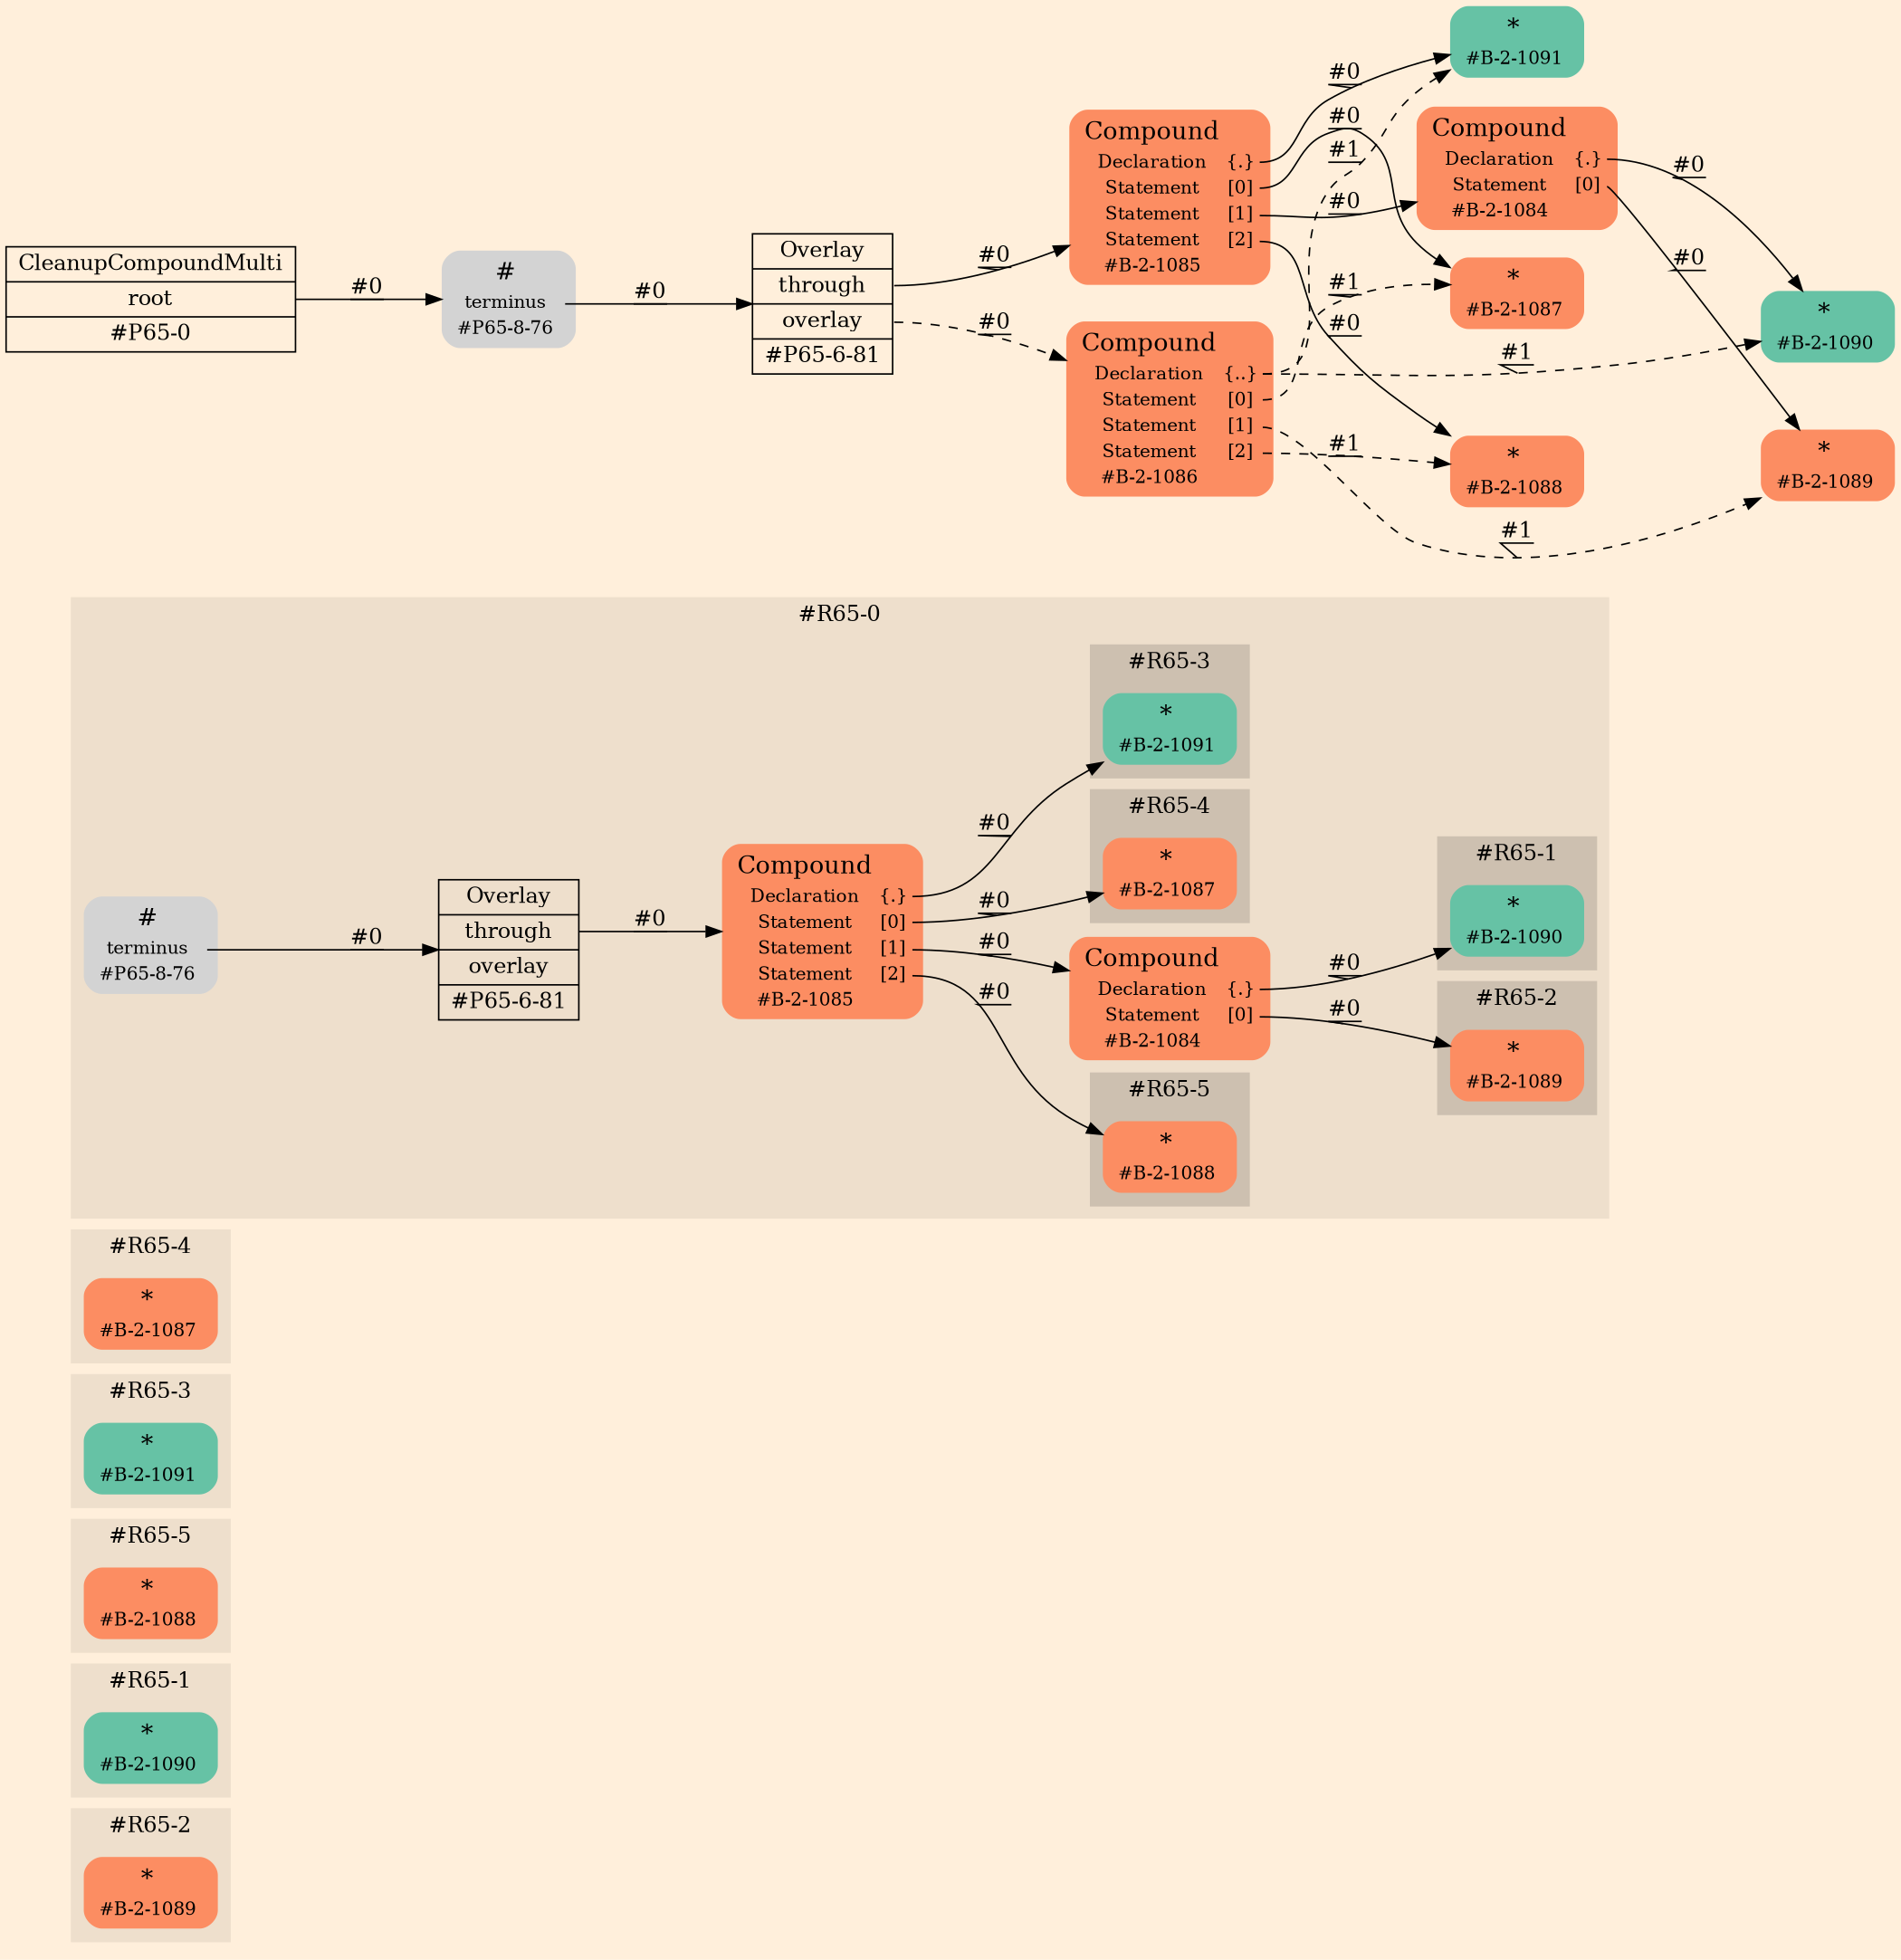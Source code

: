digraph Inferno {
graph [
rankdir = "LR"
ranksep = 1.0
size = "14,20"
bgcolor = antiquewhite1
color = black
fontcolor = black
];
node [
];
subgraph "cluster#R65-2" {
label = "#R65-2"
style = "filled"
color = antiquewhite2
"#R65-2/#B-2-1089" [
shape = "plaintext"
fillcolor = "/set28/2"
label = <<TABLE BORDER="0" CELLBORDER="0" CELLSPACING="0">
 <TR>
  <TD><FONT POINT-SIZE="16.0">*</FONT></TD>
  <TD></TD>
 </TR>
 <TR>
  <TD>#B-2-1089</TD>
  <TD PORT="port0"></TD>
 </TR>
</TABLE>>
style = "rounded,filled"
fontsize = "12"
];
}
subgraph "cluster#R65-1" {
label = "#R65-1"
style = "filled"
color = antiquewhite2
"#R65-1/#B-2-1090" [
shape = "plaintext"
fillcolor = "/set28/1"
label = <<TABLE BORDER="0" CELLBORDER="0" CELLSPACING="0">
 <TR>
  <TD><FONT POINT-SIZE="16.0">*</FONT></TD>
  <TD></TD>
 </TR>
 <TR>
  <TD>#B-2-1090</TD>
  <TD PORT="port0"></TD>
 </TR>
</TABLE>>
style = "rounded,filled"
fontsize = "12"
];
}
subgraph "cluster#R65-5" {
label = "#R65-5"
style = "filled"
color = antiquewhite2
"#R65-5/#B-2-1088" [
shape = "plaintext"
fillcolor = "/set28/2"
label = <<TABLE BORDER="0" CELLBORDER="0" CELLSPACING="0">
 <TR>
  <TD><FONT POINT-SIZE="16.0">*</FONT></TD>
  <TD></TD>
 </TR>
 <TR>
  <TD>#B-2-1088</TD>
  <TD PORT="port0"></TD>
 </TR>
</TABLE>>
style = "rounded,filled"
fontsize = "12"
];
}
subgraph "cluster#R65-3" {
label = "#R65-3"
style = "filled"
color = antiquewhite2
"#R65-3/#B-2-1091" [
shape = "plaintext"
fillcolor = "/set28/1"
label = <<TABLE BORDER="0" CELLBORDER="0" CELLSPACING="0">
 <TR>
  <TD><FONT POINT-SIZE="16.0">*</FONT></TD>
  <TD></TD>
 </TR>
 <TR>
  <TD>#B-2-1091</TD>
  <TD PORT="port0"></TD>
 </TR>
</TABLE>>
style = "rounded,filled"
fontsize = "12"
];
}
subgraph "cluster#R65-4" {
label = "#R65-4"
style = "filled"
color = antiquewhite2
"#R65-4/#B-2-1087" [
shape = "plaintext"
fillcolor = "/set28/2"
label = <<TABLE BORDER="0" CELLBORDER="0" CELLSPACING="0">
 <TR>
  <TD><FONT POINT-SIZE="16.0">*</FONT></TD>
  <TD></TD>
 </TR>
 <TR>
  <TD>#B-2-1087</TD>
  <TD PORT="port0"></TD>
 </TR>
</TABLE>>
style = "rounded,filled"
fontsize = "12"
];
}
subgraph "cluster#R65-0" {
label = "#R65-0"
style = "filled"
color = antiquewhite2
"#R65-0/#B-2-1084" [
shape = "plaintext"
fillcolor = "/set28/2"
label = <<TABLE BORDER="0" CELLBORDER="0" CELLSPACING="0">
 <TR>
  <TD><FONT POINT-SIZE="16.0">Compound</FONT></TD>
  <TD></TD>
 </TR>
 <TR>
  <TD>Declaration</TD>
  <TD PORT="port0">{.}</TD>
 </TR>
 <TR>
  <TD>Statement</TD>
  <TD PORT="port1">[0]</TD>
 </TR>
 <TR>
  <TD>#B-2-1084</TD>
  <TD PORT="port2"></TD>
 </TR>
</TABLE>>
style = "rounded,filled"
fontsize = "12"
];
"#R65-0/#B-2-1085" [
shape = "plaintext"
fillcolor = "/set28/2"
label = <<TABLE BORDER="0" CELLBORDER="0" CELLSPACING="0">
 <TR>
  <TD><FONT POINT-SIZE="16.0">Compound</FONT></TD>
  <TD></TD>
 </TR>
 <TR>
  <TD>Declaration</TD>
  <TD PORT="port0">{.}</TD>
 </TR>
 <TR>
  <TD>Statement</TD>
  <TD PORT="port1">[0]</TD>
 </TR>
 <TR>
  <TD>Statement</TD>
  <TD PORT="port2">[1]</TD>
 </TR>
 <TR>
  <TD>Statement</TD>
  <TD PORT="port3">[2]</TD>
 </TR>
 <TR>
  <TD>#B-2-1085</TD>
  <TD PORT="port4"></TD>
 </TR>
</TABLE>>
style = "rounded,filled"
fontsize = "12"
];
"#R65-0/#P65-8-76" [
shape = "plaintext"
label = <<TABLE BORDER="0" CELLBORDER="0" CELLSPACING="0">
 <TR>
  <TD><FONT POINT-SIZE="16.0">#</FONT></TD>
  <TD></TD>
 </TR>
 <TR>
  <TD>terminus</TD>
  <TD PORT="port0"></TD>
 </TR>
 <TR>
  <TD>#P65-8-76</TD>
  <TD PORT="port1"></TD>
 </TR>
</TABLE>>
style = "rounded,filled"
fontsize = "12"
];
"#R65-0/#P65-6-81" [
shape = "record"
fillcolor = antiquewhite2
label = "<fixed> Overlay | <port0> through | <port1> overlay | <port2> #P65-6-81"
style = "filled"
fontsize = "14"
color = black
fontcolor = black
];
subgraph "cluster#R65-4" {
label = "#R65-4"
style = "filled"
color = antiquewhite3
"#R65-0/#B-2-1087" [
shape = "plaintext"
fillcolor = "/set28/2"
label = <<TABLE BORDER="0" CELLBORDER="0" CELLSPACING="0">
 <TR>
  <TD><FONT POINT-SIZE="16.0">*</FONT></TD>
  <TD></TD>
 </TR>
 <TR>
  <TD>#B-2-1087</TD>
  <TD PORT="port0"></TD>
 </TR>
</TABLE>>
style = "rounded,filled"
fontsize = "12"
];
}
subgraph "cluster#R65-3" {
label = "#R65-3"
style = "filled"
color = antiquewhite3
"#R65-0/#B-2-1091" [
shape = "plaintext"
fillcolor = "/set28/1"
label = <<TABLE BORDER="0" CELLBORDER="0" CELLSPACING="0">
 <TR>
  <TD><FONT POINT-SIZE="16.0">*</FONT></TD>
  <TD></TD>
 </TR>
 <TR>
  <TD>#B-2-1091</TD>
  <TD PORT="port0"></TD>
 </TR>
</TABLE>>
style = "rounded,filled"
fontsize = "12"
];
}
subgraph "cluster#R65-5" {
label = "#R65-5"
style = "filled"
color = antiquewhite3
"#R65-0/#B-2-1088" [
shape = "plaintext"
fillcolor = "/set28/2"
label = <<TABLE BORDER="0" CELLBORDER="0" CELLSPACING="0">
 <TR>
  <TD><FONT POINT-SIZE="16.0">*</FONT></TD>
  <TD></TD>
 </TR>
 <TR>
  <TD>#B-2-1088</TD>
  <TD PORT="port0"></TD>
 </TR>
</TABLE>>
style = "rounded,filled"
fontsize = "12"
];
}
subgraph "cluster#R65-1" {
label = "#R65-1"
style = "filled"
color = antiquewhite3
"#R65-0/#B-2-1090" [
shape = "plaintext"
fillcolor = "/set28/1"
label = <<TABLE BORDER="0" CELLBORDER="0" CELLSPACING="0">
 <TR>
  <TD><FONT POINT-SIZE="16.0">*</FONT></TD>
  <TD></TD>
 </TR>
 <TR>
  <TD>#B-2-1090</TD>
  <TD PORT="port0"></TD>
 </TR>
</TABLE>>
style = "rounded,filled"
fontsize = "12"
];
}
subgraph "cluster#R65-2" {
label = "#R65-2"
style = "filled"
color = antiquewhite3
"#R65-0/#B-2-1089" [
shape = "plaintext"
fillcolor = "/set28/2"
label = <<TABLE BORDER="0" CELLBORDER="0" CELLSPACING="0">
 <TR>
  <TD><FONT POINT-SIZE="16.0">*</FONT></TD>
  <TD></TD>
 </TR>
 <TR>
  <TD>#B-2-1089</TD>
  <TD PORT="port0"></TD>
 </TR>
</TABLE>>
style = "rounded,filled"
fontsize = "12"
];
}
}
"CR#P65-0" [
shape = "record"
fillcolor = antiquewhite1
label = "<fixed> CleanupCompoundMulti | <port0> root | <port1> #P65-0"
style = "filled"
fontsize = "14"
color = black
fontcolor = black
];
"#P65-8-76" [
shape = "plaintext"
label = <<TABLE BORDER="0" CELLBORDER="0" CELLSPACING="0">
 <TR>
  <TD><FONT POINT-SIZE="16.0">#</FONT></TD>
  <TD></TD>
 </TR>
 <TR>
  <TD>terminus</TD>
  <TD PORT="port0"></TD>
 </TR>
 <TR>
  <TD>#P65-8-76</TD>
  <TD PORT="port1"></TD>
 </TR>
</TABLE>>
style = "rounded,filled"
fontsize = "12"
];
"#P65-6-81" [
shape = "record"
fillcolor = antiquewhite1
label = "<fixed> Overlay | <port0> through | <port1> overlay | <port2> #P65-6-81"
style = "filled"
fontsize = "14"
color = black
fontcolor = black
];
"#B-2-1085" [
shape = "plaintext"
fillcolor = "/set28/2"
label = <<TABLE BORDER="0" CELLBORDER="0" CELLSPACING="0">
 <TR>
  <TD><FONT POINT-SIZE="16.0">Compound</FONT></TD>
  <TD></TD>
 </TR>
 <TR>
  <TD>Declaration</TD>
  <TD PORT="port0">{.}</TD>
 </TR>
 <TR>
  <TD>Statement</TD>
  <TD PORT="port1">[0]</TD>
 </TR>
 <TR>
  <TD>Statement</TD>
  <TD PORT="port2">[1]</TD>
 </TR>
 <TR>
  <TD>Statement</TD>
  <TD PORT="port3">[2]</TD>
 </TR>
 <TR>
  <TD>#B-2-1085</TD>
  <TD PORT="port4"></TD>
 </TR>
</TABLE>>
style = "rounded,filled"
fontsize = "12"
];
"#B-2-1091" [
shape = "plaintext"
fillcolor = "/set28/1"
label = <<TABLE BORDER="0" CELLBORDER="0" CELLSPACING="0">
 <TR>
  <TD><FONT POINT-SIZE="16.0">*</FONT></TD>
  <TD></TD>
 </TR>
 <TR>
  <TD>#B-2-1091</TD>
  <TD PORT="port0"></TD>
 </TR>
</TABLE>>
style = "rounded,filled"
fontsize = "12"
];
"#B-2-1087" [
shape = "plaintext"
fillcolor = "/set28/2"
label = <<TABLE BORDER="0" CELLBORDER="0" CELLSPACING="0">
 <TR>
  <TD><FONT POINT-SIZE="16.0">*</FONT></TD>
  <TD></TD>
 </TR>
 <TR>
  <TD>#B-2-1087</TD>
  <TD PORT="port0"></TD>
 </TR>
</TABLE>>
style = "rounded,filled"
fontsize = "12"
];
"#B-2-1084" [
shape = "plaintext"
fillcolor = "/set28/2"
label = <<TABLE BORDER="0" CELLBORDER="0" CELLSPACING="0">
 <TR>
  <TD><FONT POINT-SIZE="16.0">Compound</FONT></TD>
  <TD></TD>
 </TR>
 <TR>
  <TD>Declaration</TD>
  <TD PORT="port0">{.}</TD>
 </TR>
 <TR>
  <TD>Statement</TD>
  <TD PORT="port1">[0]</TD>
 </TR>
 <TR>
  <TD>#B-2-1084</TD>
  <TD PORT="port2"></TD>
 </TR>
</TABLE>>
style = "rounded,filled"
fontsize = "12"
];
"#B-2-1090" [
shape = "plaintext"
fillcolor = "/set28/1"
label = <<TABLE BORDER="0" CELLBORDER="0" CELLSPACING="0">
 <TR>
  <TD><FONT POINT-SIZE="16.0">*</FONT></TD>
  <TD></TD>
 </TR>
 <TR>
  <TD>#B-2-1090</TD>
  <TD PORT="port0"></TD>
 </TR>
</TABLE>>
style = "rounded,filled"
fontsize = "12"
];
"#B-2-1089" [
shape = "plaintext"
fillcolor = "/set28/2"
label = <<TABLE BORDER="0" CELLBORDER="0" CELLSPACING="0">
 <TR>
  <TD><FONT POINT-SIZE="16.0">*</FONT></TD>
  <TD></TD>
 </TR>
 <TR>
  <TD>#B-2-1089</TD>
  <TD PORT="port0"></TD>
 </TR>
</TABLE>>
style = "rounded,filled"
fontsize = "12"
];
"#B-2-1088" [
shape = "plaintext"
fillcolor = "/set28/2"
label = <<TABLE BORDER="0" CELLBORDER="0" CELLSPACING="0">
 <TR>
  <TD><FONT POINT-SIZE="16.0">*</FONT></TD>
  <TD></TD>
 </TR>
 <TR>
  <TD>#B-2-1088</TD>
  <TD PORT="port0"></TD>
 </TR>
</TABLE>>
style = "rounded,filled"
fontsize = "12"
];
"#B-2-1086" [
shape = "plaintext"
fillcolor = "/set28/2"
label = <<TABLE BORDER="0" CELLBORDER="0" CELLSPACING="0">
 <TR>
  <TD><FONT POINT-SIZE="16.0">Compound</FONT></TD>
  <TD></TD>
 </TR>
 <TR>
  <TD>Declaration</TD>
  <TD PORT="port0">{..}</TD>
 </TR>
 <TR>
  <TD>Statement</TD>
  <TD PORT="port1">[0]</TD>
 </TR>
 <TR>
  <TD>Statement</TD>
  <TD PORT="port2">[1]</TD>
 </TR>
 <TR>
  <TD>Statement</TD>
  <TD PORT="port3">[2]</TD>
 </TR>
 <TR>
  <TD>#B-2-1086</TD>
  <TD PORT="port4"></TD>
 </TR>
</TABLE>>
style = "rounded,filled"
fontsize = "12"
];
"CR#P65-0":port0 -> "#P65-8-76" [style="solid"
label = "#0"
decorate = true
color = black
fontcolor = black
];
"#P65-8-76":port0 -> "#P65-6-81" [style="solid"
label = "#0"
decorate = true
color = black
fontcolor = black
];
"#P65-6-81":port0 -> "#B-2-1085" [style="solid"
label = "#0"
decorate = true
color = black
fontcolor = black
];
"#P65-6-81":port1 -> "#B-2-1086" [style="dashed"
label = "#0"
decorate = true
color = black
fontcolor = black
];
"#B-2-1085":port0 -> "#B-2-1091" [style="solid"
label = "#0"
decorate = true
color = black
fontcolor = black
];
"#B-2-1085":port1 -> "#B-2-1087" [style="solid"
label = "#0"
decorate = true
color = black
fontcolor = black
];
"#B-2-1085":port2 -> "#B-2-1084" [style="solid"
label = "#0"
decorate = true
color = black
fontcolor = black
];
"#B-2-1085":port3 -> "#B-2-1088" [style="solid"
label = "#0"
decorate = true
color = black
fontcolor = black
];
"#B-2-1084":port0 -> "#B-2-1090" [style="solid"
label = "#0"
decorate = true
color = black
fontcolor = black
];
"#B-2-1084":port1 -> "#B-2-1089" [style="solid"
label = "#0"
decorate = true
color = black
fontcolor = black
];
"#B-2-1086":port0 -> "#B-2-1090" [style="dashed"
label = "#1"
decorate = true
color = black
fontcolor = black
];
"#B-2-1086":port0 -> "#B-2-1091" [style="dashed"
label = "#1"
decorate = true
color = black
fontcolor = black
];
"#B-2-1086":port1 -> "#B-2-1087" [style="dashed"
label = "#1"
decorate = true
color = black
fontcolor = black
];
"#B-2-1086":port2 -> "#B-2-1089" [style="dashed"
label = "#1"
decorate = true
color = black
fontcolor = black
];
"#B-2-1086":port3 -> "#B-2-1088" [style="dashed"
label = "#1"
decorate = true
color = black
fontcolor = black
];
"#R65-0/#B-2-1084":port0 -> "#R65-0/#B-2-1090" [style="solid"
label = "#0"
decorate = true
color = black
fontcolor = black
];
"#R65-0/#B-2-1084":port1 -> "#R65-0/#B-2-1089" [style="solid"
label = "#0"
decorate = true
color = black
fontcolor = black
];
"#R65-0/#B-2-1085":port0 -> "#R65-0/#B-2-1091" [style="solid"
label = "#0"
decorate = true
color = black
fontcolor = black
];
"#R65-0/#B-2-1085":port1 -> "#R65-0/#B-2-1087" [style="solid"
label = "#0"
decorate = true
color = black
fontcolor = black
];
"#R65-0/#B-2-1085":port2 -> "#R65-0/#B-2-1084" [style="solid"
label = "#0"
decorate = true
color = black
fontcolor = black
];
"#R65-0/#B-2-1085":port3 -> "#R65-0/#B-2-1088" [style="solid"
label = "#0"
decorate = true
color = black
fontcolor = black
];
"#R65-0/#P65-8-76":port0 -> "#R65-0/#P65-6-81" [style="solid"
label = "#0"
decorate = true
color = black
fontcolor = black
];
"#R65-0/#P65-6-81":port0 -> "#R65-0/#B-2-1085" [style="solid"
label = "#0"
decorate = true
color = black
fontcolor = black
];
}
